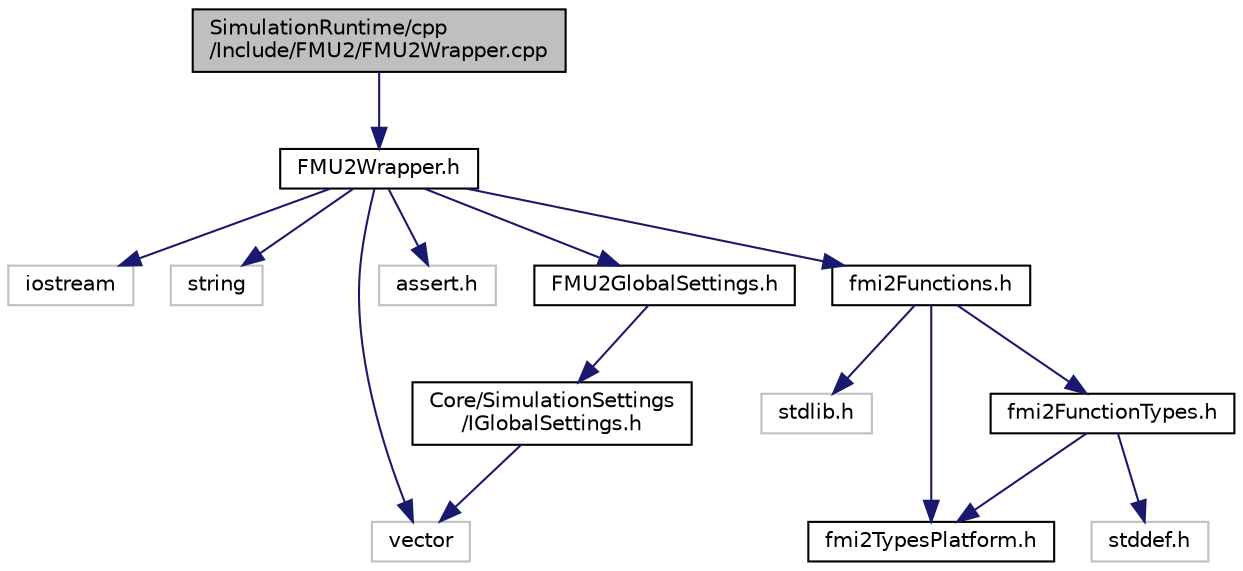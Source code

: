 digraph "SimulationRuntime/cpp/Include/FMU2/FMU2Wrapper.cpp"
{
  edge [fontname="Helvetica",fontsize="10",labelfontname="Helvetica",labelfontsize="10"];
  node [fontname="Helvetica",fontsize="10",shape=record];
  Node0 [label="SimulationRuntime/cpp\l/Include/FMU2/FMU2Wrapper.cpp",height=0.2,width=0.4,color="black", fillcolor="grey75", style="filled", fontcolor="black"];
  Node0 -> Node1 [color="midnightblue",fontsize="10",style="solid",fontname="Helvetica"];
  Node1 [label="FMU2Wrapper.h",height=0.2,width=0.4,color="black", fillcolor="white", style="filled",URL="$d2/d79/_f_m_u2_wrapper_8h.html"];
  Node1 -> Node2 [color="midnightblue",fontsize="10",style="solid",fontname="Helvetica"];
  Node2 [label="iostream",height=0.2,width=0.4,color="grey75", fillcolor="white", style="filled"];
  Node1 -> Node3 [color="midnightblue",fontsize="10",style="solid",fontname="Helvetica"];
  Node3 [label="string",height=0.2,width=0.4,color="grey75", fillcolor="white", style="filled"];
  Node1 -> Node4 [color="midnightblue",fontsize="10",style="solid",fontname="Helvetica"];
  Node4 [label="vector",height=0.2,width=0.4,color="grey75", fillcolor="white", style="filled"];
  Node1 -> Node5 [color="midnightblue",fontsize="10",style="solid",fontname="Helvetica"];
  Node5 [label="assert.h",height=0.2,width=0.4,color="grey75", fillcolor="white", style="filled"];
  Node1 -> Node6 [color="midnightblue",fontsize="10",style="solid",fontname="Helvetica"];
  Node6 [label="fmi2Functions.h",height=0.2,width=0.4,color="black", fillcolor="white", style="filled",URL="$dd/dcf/_simulation_runtime_2cpp_2_include_2_f_m_u2_2fmi2_functions_8h.html"];
  Node6 -> Node7 [color="midnightblue",fontsize="10",style="solid",fontname="Helvetica"];
  Node7 [label="fmi2TypesPlatform.h",height=0.2,width=0.4,color="black", fillcolor="white", style="filled",URL="$db/d23/_simulation_runtime_2cpp_2_include_2_f_m_u2_2fmi2_types_platform_8h.html"];
  Node6 -> Node8 [color="midnightblue",fontsize="10",style="solid",fontname="Helvetica"];
  Node8 [label="fmi2FunctionTypes.h",height=0.2,width=0.4,color="black", fillcolor="white", style="filled",URL="$d1/d87/_simulation_runtime_2cpp_2_include_2_f_m_u2_2fmi2_function_types_8h.html"];
  Node8 -> Node7 [color="midnightblue",fontsize="10",style="solid",fontname="Helvetica"];
  Node8 -> Node9 [color="midnightblue",fontsize="10",style="solid",fontname="Helvetica"];
  Node9 [label="stddef.h",height=0.2,width=0.4,color="grey75", fillcolor="white", style="filled"];
  Node6 -> Node10 [color="midnightblue",fontsize="10",style="solid",fontname="Helvetica"];
  Node10 [label="stdlib.h",height=0.2,width=0.4,color="grey75", fillcolor="white", style="filled"];
  Node1 -> Node11 [color="midnightblue",fontsize="10",style="solid",fontname="Helvetica"];
  Node11 [label="FMU2GlobalSettings.h",height=0.2,width=0.4,color="black", fillcolor="white", style="filled",URL="$df/d79/_f_m_u2_global_settings_8h.html"];
  Node11 -> Node12 [color="midnightblue",fontsize="10",style="solid",fontname="Helvetica"];
  Node12 [label="Core/SimulationSettings\l/IGlobalSettings.h",height=0.2,width=0.4,color="black", fillcolor="white", style="filled",URL="$de/d21/_i_global_settings_8h.html"];
  Node12 -> Node4 [color="midnightblue",fontsize="10",style="solid",fontname="Helvetica"];
}
